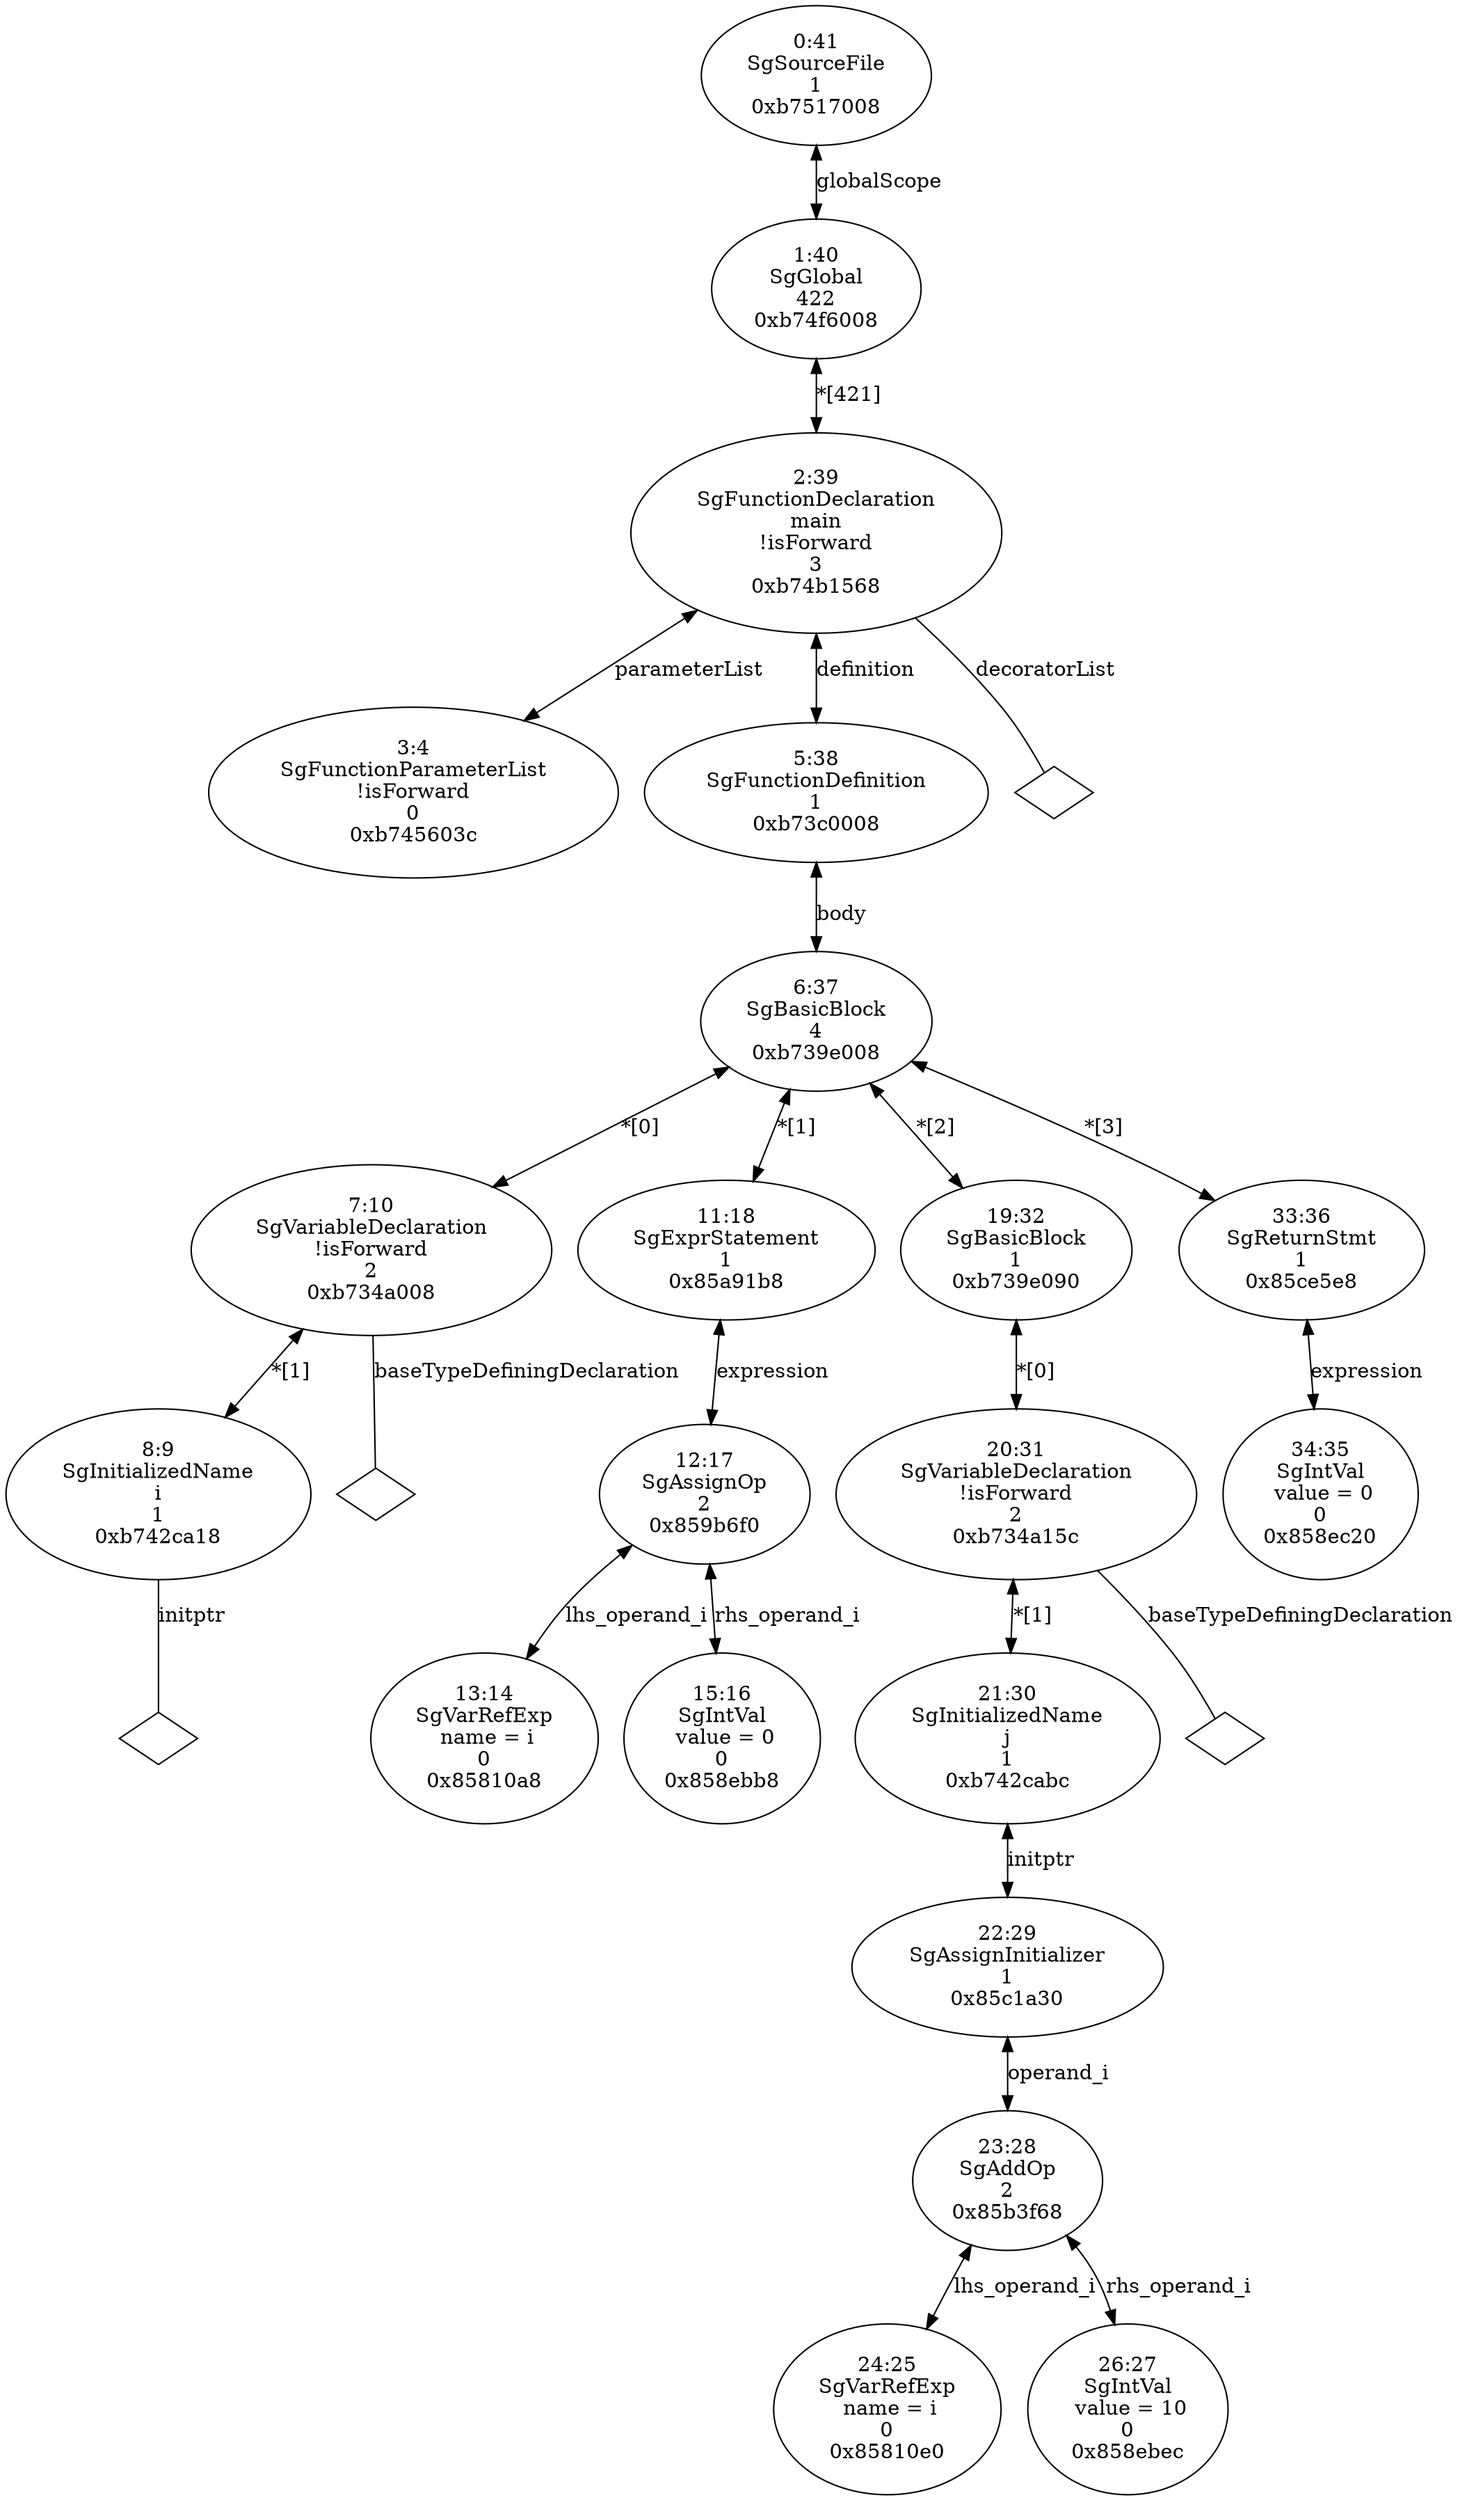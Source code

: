 digraph "G./decl-init.c.dot" {
"0xb745603c"[label="3:4\nSgFunctionParameterList\n!isForward\n0\n0xb745603c\n" ];
"0xb742ca18"[label="8:9\nSgInitializedName\ni\n1\n0xb742ca18\n" ];
"0xb742ca18" -> "0xb742ca18__initptr__null"[label="initptr" dir=none ];
"0xb742ca18__initptr__null"[label="" shape=diamond ];
"0xb734a008"[label="7:10\nSgVariableDeclaration\n!isForward\n2\n0xb734a008\n" ];
"0xb734a008" -> "0xb734a008__baseTypeDefiningDeclaration__null"[label="baseTypeDefiningDeclaration" dir=none ];
"0xb734a008__baseTypeDefiningDeclaration__null"[label="" shape=diamond ];
"0xb734a008" -> "0xb742ca18"[label="*[1]" dir=both ];
"0x85810a8"[label="13:14\nSgVarRefExp\n name = i\n0\n0x85810a8\n" ];
"0x858ebb8"[label="15:16\nSgIntVal\n value = 0\n0\n0x858ebb8\n" ];
"0x859b6f0"[label="12:17\nSgAssignOp\n2\n0x859b6f0\n" ];
"0x859b6f0" -> "0x85810a8"[label="lhs_operand_i" dir=both ];
"0x859b6f0" -> "0x858ebb8"[label="rhs_operand_i" dir=both ];
"0x85a91b8"[label="11:18\nSgExprStatement\n1\n0x85a91b8\n" ];
"0x85a91b8" -> "0x859b6f0"[label="expression" dir=both ];
"0x85810e0"[label="24:25\nSgVarRefExp\n name = i\n0\n0x85810e0\n" ];
"0x858ebec"[label="26:27\nSgIntVal\n value = 10\n0\n0x858ebec\n" ];
"0x85b3f68"[label="23:28\nSgAddOp\n2\n0x85b3f68\n" ];
"0x85b3f68" -> "0x85810e0"[label="lhs_operand_i" dir=both ];
"0x85b3f68" -> "0x858ebec"[label="rhs_operand_i" dir=both ];
"0x85c1a30"[label="22:29\nSgAssignInitializer\n1\n0x85c1a30\n" ];
"0x85c1a30" -> "0x85b3f68"[label="operand_i" dir=both ];
"0xb742cabc"[label="21:30\nSgInitializedName\nj\n1\n0xb742cabc\n" ];
"0xb742cabc" -> "0x85c1a30"[label="initptr" dir=both ];
"0xb734a15c"[label="20:31\nSgVariableDeclaration\n!isForward\n2\n0xb734a15c\n" ];
"0xb734a15c" -> "0xb734a15c__baseTypeDefiningDeclaration__null"[label="baseTypeDefiningDeclaration" dir=none ];
"0xb734a15c__baseTypeDefiningDeclaration__null"[label="" shape=diamond ];
"0xb734a15c" -> "0xb742cabc"[label="*[1]" dir=both ];
"0xb739e090"[label="19:32\nSgBasicBlock\n1\n0xb739e090\n" ];
"0xb739e090" -> "0xb734a15c"[label="*[0]" dir=both ];
"0x858ec20"[label="34:35\nSgIntVal\n value = 0\n0\n0x858ec20\n" ];
"0x85ce5e8"[label="33:36\nSgReturnStmt\n1\n0x85ce5e8\n" ];
"0x85ce5e8" -> "0x858ec20"[label="expression" dir=both ];
"0xb739e008"[label="6:37\nSgBasicBlock\n4\n0xb739e008\n" ];
"0xb739e008" -> "0xb734a008"[label="*[0]" dir=both ];
"0xb739e008" -> "0x85a91b8"[label="*[1]" dir=both ];
"0xb739e008" -> "0xb739e090"[label="*[2]" dir=both ];
"0xb739e008" -> "0x85ce5e8"[label="*[3]" dir=both ];
"0xb73c0008"[label="5:38\nSgFunctionDefinition\n1\n0xb73c0008\n" ];
"0xb73c0008" -> "0xb739e008"[label="body" dir=both ];
"0xb74b1568"[label="2:39\nSgFunctionDeclaration\nmain\n!isForward\n3\n0xb74b1568\n" ];
"0xb74b1568" -> "0xb745603c"[label="parameterList" dir=both ];
"0xb74b1568" -> "0xb74b1568__decoratorList__null"[label="decoratorList" dir=none ];
"0xb74b1568__decoratorList__null"[label="" shape=diamond ];
"0xb74b1568" -> "0xb73c0008"[label="definition" dir=both ];
"0xb74f6008"[label="1:40\nSgGlobal\n422\n0xb74f6008\n" ];
"0xb74f6008" -> "0xb74b1568"[label="*[421]" dir=both ];
"0xb7517008"[label="0:41\nSgSourceFile\n1\n0xb7517008\n" ];
"0xb7517008" -> "0xb74f6008"[label="globalScope" dir=both ];
}
